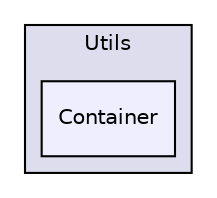 digraph "Source/Engine/Utils/Container" {
  compound=true
  node [ fontsize="10", fontname="Helvetica"];
  edge [ labelfontsize="10", labelfontname="Helvetica"];
  subgraph clusterdir_43c9c29d74a6b7e3c77d560df513525b {
    graph [ bgcolor="#ddddee", pencolor="black", label="Utils" fontname="Helvetica", fontsize="10", URL="dir_43c9c29d74a6b7e3c77d560df513525b.html"]
  dir_25a0c998e44dcb6ded02c27a25398f65 [shape=box, label="Container", style="filled", fillcolor="#eeeeff", pencolor="black", URL="dir_25a0c998e44dcb6ded02c27a25398f65.html"];
  }
}
